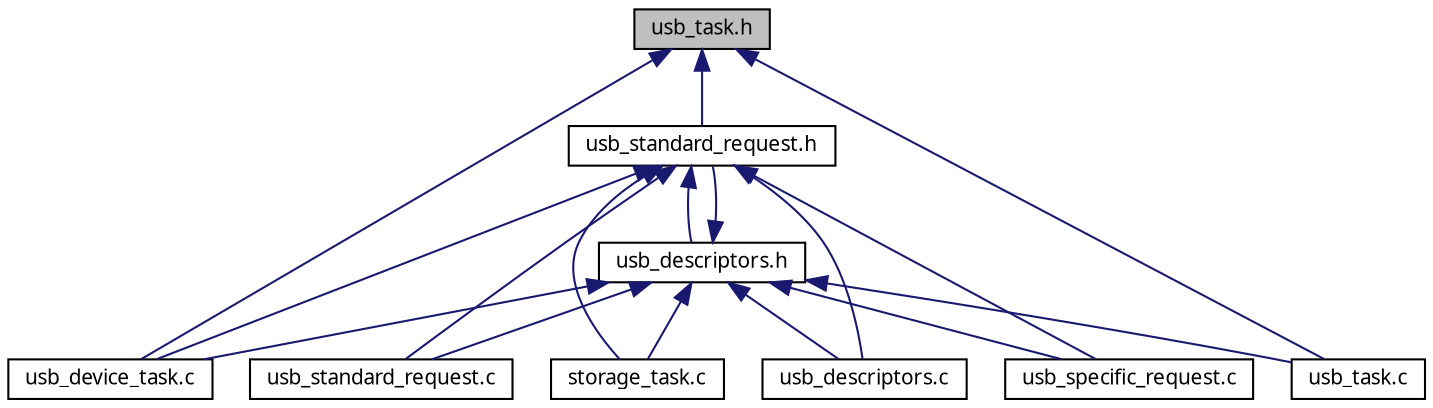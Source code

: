 digraph G
{
  edge [fontname="FreeSans.ttf",fontsize=10,labelfontname="FreeSans.ttf",labelfontsize=10];
  node [fontname="FreeSans.ttf",fontsize=10,shape=record];
  Node1 [label="usb_task.h",height=0.2,width=0.4,color="black", fillcolor="grey75", style="filled" fontcolor="black"];
  Node1 -> Node2 [dir=back,color="midnightblue",fontsize=10,style="solid",fontname="FreeSans.ttf"];
  Node2 [label="usb_device_task.c",height=0.2,width=0.4,color="black", fillcolor="white", style="filled",URL="$a00057.html"];
  Node1 -> Node3 [dir=back,color="midnightblue",fontsize=10,style="solid",fontname="FreeSans.ttf"];
  Node3 [label="usb_standard_request.h",height=0.2,width=0.4,color="black", fillcolor="white", style="filled",URL="$a00064.html"];
  Node3 -> Node4 [dir=back,color="midnightblue",fontsize=10,style="solid",fontname="FreeSans.ttf"];
  Node4 [label="usb_descriptors.h",height=0.2,width=0.4,color="black", fillcolor="white", style="filled",URL="$a00056.html"];
  Node4 -> Node5 [dir=back,color="midnightblue",fontsize=10,style="solid",fontname="FreeSans.ttf"];
  Node5 [label="storage_task.c",height=0.2,width=0.4,color="black", fillcolor="white", style="filled",URL="$a00051.html"];
  Node4 -> Node6 [dir=back,color="midnightblue",fontsize=10,style="solid",fontname="FreeSans.ttf"];
  Node6 [label="usb_descriptors.c",height=0.2,width=0.4,color="black", fillcolor="white", style="filled",URL="$a00055.html"];
  Node4 -> Node7 [dir=back,color="midnightblue",fontsize=10,style="solid",fontname="FreeSans.ttf"];
  Node7 [label="usb_specific_request.c",height=0.2,width=0.4,color="black", fillcolor="white", style="filled",URL="$a00061.html"];
  Node4 -> Node2 [dir=back,color="midnightblue",fontsize=10,style="solid",fontname="FreeSans.ttf"];
  Node4 -> Node8 [dir=back,color="midnightblue",fontsize=10,style="solid",fontname="FreeSans.ttf"];
  Node8 [label="usb_standard_request.c",height=0.2,width=0.4,color="black", fillcolor="white", style="filled",URL="$a00063.html"];
  Node4 -> Node3 [dir=back,color="midnightblue",fontsize=10,style="solid",fontname="FreeSans.ttf"];
  Node4 -> Node9 [dir=back,color="midnightblue",fontsize=10,style="solid",fontname="FreeSans.ttf"];
  Node9 [label="usb_task.c",height=0.2,width=0.4,color="black", fillcolor="white", style="filled",URL="$a00065.html"];
  Node3 -> Node5 [dir=back,color="midnightblue",fontsize=10,style="solid",fontname="FreeSans.ttf"];
  Node3 -> Node6 [dir=back,color="midnightblue",fontsize=10,style="solid",fontname="FreeSans.ttf"];
  Node3 -> Node7 [dir=back,color="midnightblue",fontsize=10,style="solid",fontname="FreeSans.ttf"];
  Node3 -> Node2 [dir=back,color="midnightblue",fontsize=10,style="solid",fontname="FreeSans.ttf"];
  Node3 -> Node8 [dir=back,color="midnightblue",fontsize=10,style="solid",fontname="FreeSans.ttf"];
  Node1 -> Node9 [dir=back,color="midnightblue",fontsize=10,style="solid",fontname="FreeSans.ttf"];
}
